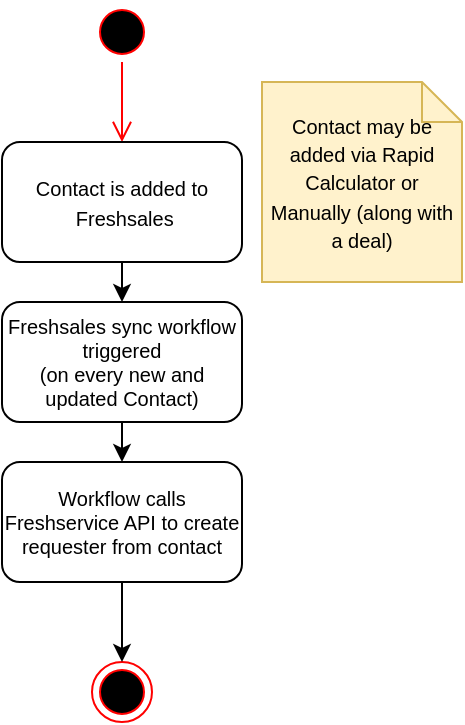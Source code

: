 <mxfile version="20.2.8" type="embed"><diagram id="4KvlR1K6ymCDdQma80aZ" name="Page-1"><mxGraphModel dx="848" dy="603" grid="1" gridSize="10" guides="1" tooltips="1" connect="1" arrows="1" fold="1" page="1" pageScale="1" pageWidth="827" pageHeight="1169" math="0" shadow="0"><root><mxCell id="0"/><mxCell id="1" parent="0"/><mxCell id="N2uy4Ki7zmzPgHdlxTU8-1" value="" style="ellipse;html=1;shape=startState;fillColor=#000000;strokeColor=#ff0000;" vertex="1" parent="1"><mxGeometry x="265" y="290" width="30" height="30" as="geometry"/></mxCell><mxCell id="N2uy4Ki7zmzPgHdlxTU8-2" value="" style="edgeStyle=orthogonalEdgeStyle;html=1;verticalAlign=bottom;endArrow=open;endSize=8;strokeColor=#ff0000;rounded=0;entryX=0.5;entryY=0;entryDx=0;entryDy=0;" edge="1" source="N2uy4Ki7zmzPgHdlxTU8-1" parent="1" target="N2uy4Ki7zmzPgHdlxTU8-5"><mxGeometry relative="1" as="geometry"><mxPoint x="460" y="460" as="targetPoint"/></mxGeometry></mxCell><mxCell id="N2uy4Ki7zmzPgHdlxTU8-3" value="" style="ellipse;html=1;shape=endState;fillColor=#000000;strokeColor=#ff0000;" vertex="1" parent="1"><mxGeometry x="265" y="620" width="30" height="30" as="geometry"/></mxCell><mxCell id="N2uy4Ki7zmzPgHdlxTU8-8" style="edgeStyle=orthogonalEdgeStyle;rounded=0;orthogonalLoop=1;jettySize=auto;html=1;exitX=0.5;exitY=1;exitDx=0;exitDy=0;entryX=0.5;entryY=0;entryDx=0;entryDy=0;fontSize=10;" edge="1" parent="1" source="N2uy4Ki7zmzPgHdlxTU8-5" target="N2uy4Ki7zmzPgHdlxTU8-7"><mxGeometry relative="1" as="geometry"/></mxCell><mxCell id="N2uy4Ki7zmzPgHdlxTU8-5" value="&lt;font style=&quot;font-size: 10px;&quot;&gt;Contact is added to &amp;nbsp;Freshsales&lt;/font&gt;" style="rounded=1;whiteSpace=wrap;html=1;strokeWidth=1;" vertex="1" parent="1"><mxGeometry x="220" y="360" width="120" height="60" as="geometry"/></mxCell><mxCell id="N2uy4Ki7zmzPgHdlxTU8-6" value="&lt;font style=&quot;font-size: 10px;&quot;&gt;Contact may be added via Rapid Calculator or Manually (along with a deal)&lt;/font&gt;" style="shape=note;size=20;whiteSpace=wrap;html=1;strokeWidth=1;fillColor=#fff2cc;strokeColor=#d6b656;" vertex="1" parent="1"><mxGeometry x="350" y="330" width="100" height="100" as="geometry"/></mxCell><mxCell id="N2uy4Ki7zmzPgHdlxTU8-10" style="edgeStyle=orthogonalEdgeStyle;rounded=0;orthogonalLoop=1;jettySize=auto;html=1;exitX=0.5;exitY=1;exitDx=0;exitDy=0;entryX=0.5;entryY=0;entryDx=0;entryDy=0;fontSize=10;" edge="1" parent="1" source="N2uy4Ki7zmzPgHdlxTU8-7" target="N2uy4Ki7zmzPgHdlxTU8-9"><mxGeometry relative="1" as="geometry"/></mxCell><mxCell id="N2uy4Ki7zmzPgHdlxTU8-7" value="Freshsales sync workflow triggered&lt;br&gt;(on every new and updated Contact)" style="rounded=1;whiteSpace=wrap;html=1;strokeWidth=1;fontSize=10;" vertex="1" parent="1"><mxGeometry x="220" y="440" width="120" height="60" as="geometry"/></mxCell><mxCell id="N2uy4Ki7zmzPgHdlxTU8-11" style="edgeStyle=orthogonalEdgeStyle;rounded=0;orthogonalLoop=1;jettySize=auto;html=1;exitX=0.5;exitY=1;exitDx=0;exitDy=0;entryX=0.5;entryY=0;entryDx=0;entryDy=0;fontSize=10;" edge="1" parent="1" source="N2uy4Ki7zmzPgHdlxTU8-9" target="N2uy4Ki7zmzPgHdlxTU8-3"><mxGeometry relative="1" as="geometry"/></mxCell><mxCell id="N2uy4Ki7zmzPgHdlxTU8-9" value="Workflow calls Freshservice API to create requester from contact" style="rounded=1;whiteSpace=wrap;html=1;strokeWidth=1;fontSize=10;" vertex="1" parent="1"><mxGeometry x="220" y="520" width="120" height="60" as="geometry"/></mxCell></root></mxGraphModel></diagram></mxfile>